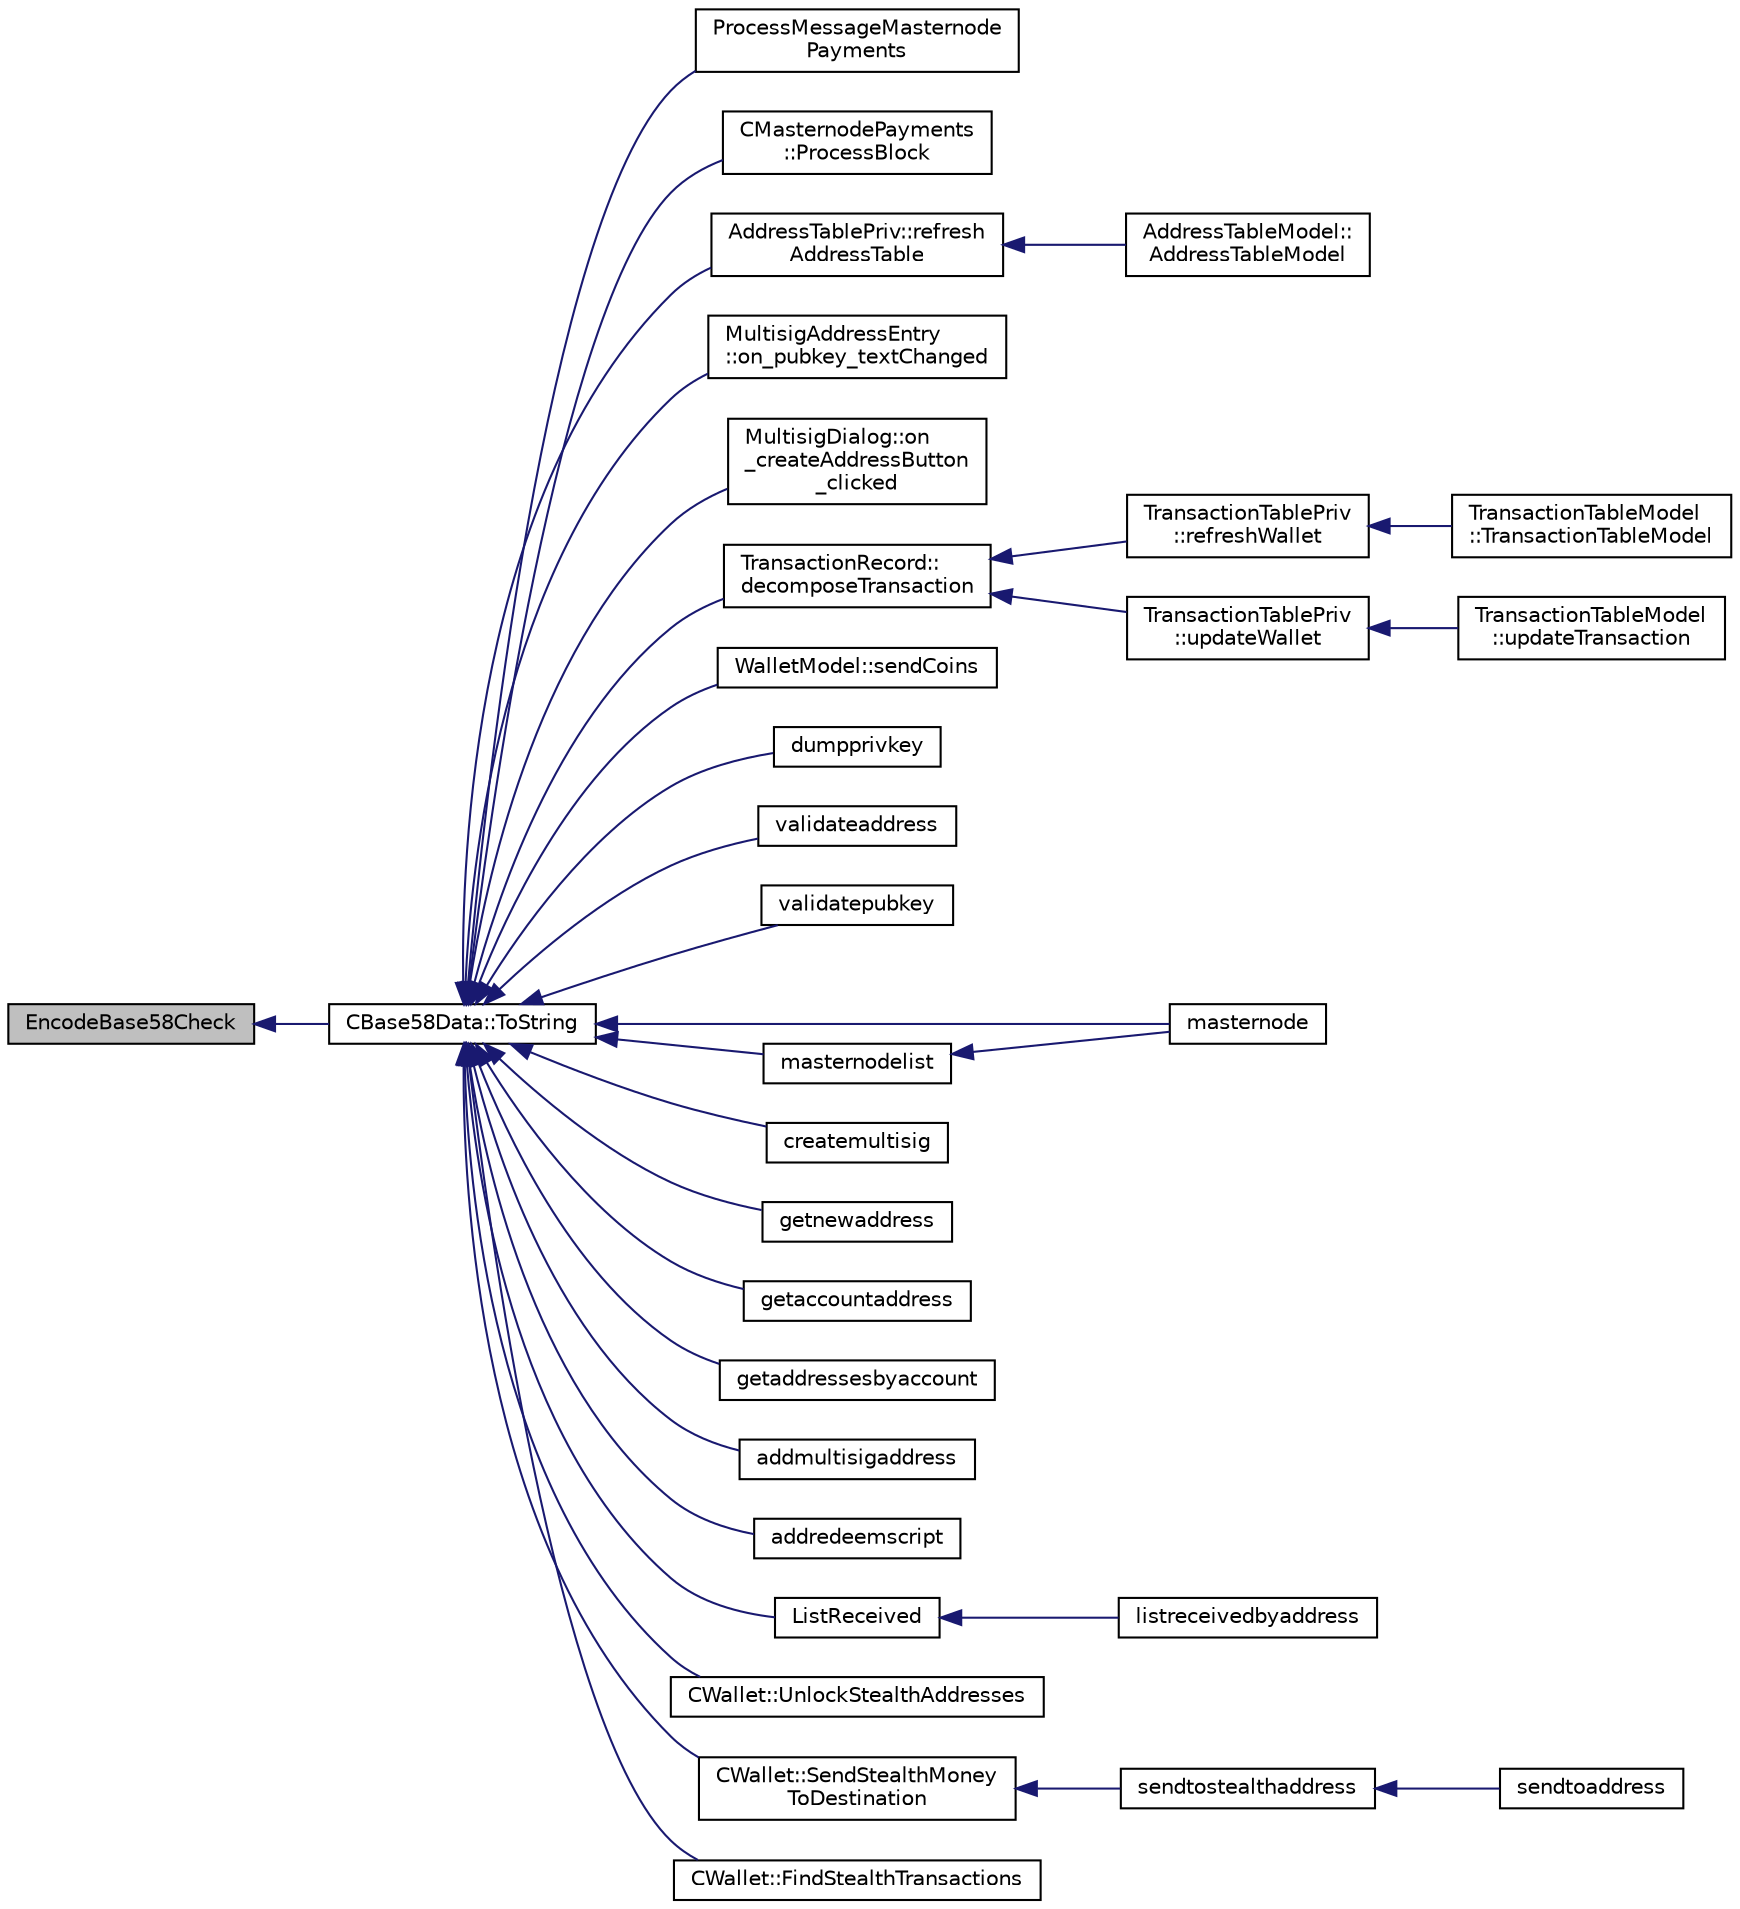 digraph "EncodeBase58Check"
{
  edge [fontname="Helvetica",fontsize="10",labelfontname="Helvetica",labelfontsize="10"];
  node [fontname="Helvetica",fontsize="10",shape=record];
  rankdir="LR";
  Node216 [label="EncodeBase58Check",height=0.2,width=0.4,color="black", fillcolor="grey75", style="filled", fontcolor="black"];
  Node216 -> Node217 [dir="back",color="midnightblue",fontsize="10",style="solid",fontname="Helvetica"];
  Node217 [label="CBase58Data::ToString",height=0.2,width=0.4,color="black", fillcolor="white", style="filled",URL="$d2/d08/class_c_base58_data.html#a7dc91af403ca02694b3247b15604e220"];
  Node217 -> Node218 [dir="back",color="midnightblue",fontsize="10",style="solid",fontname="Helvetica"];
  Node218 [label="ProcessMessageMasternode\lPayments",height=0.2,width=0.4,color="black", fillcolor="white", style="filled",URL="$dc/d20/masternode-payments_8h.html#a8c28fb440d8031543d1de309e34c40f2"];
  Node217 -> Node219 [dir="back",color="midnightblue",fontsize="10",style="solid",fontname="Helvetica"];
  Node219 [label="CMasternodePayments\l::ProcessBlock",height=0.2,width=0.4,color="black", fillcolor="white", style="filled",URL="$dc/d9a/class_c_masternode_payments.html#aa23dfbc148f10f601e9771bfcffea441"];
  Node217 -> Node220 [dir="back",color="midnightblue",fontsize="10",style="solid",fontname="Helvetica"];
  Node220 [label="AddressTablePriv::refresh\lAddressTable",height=0.2,width=0.4,color="black", fillcolor="white", style="filled",URL="$de/dba/class_address_table_priv.html#af093c98444e8f734e08cfc2ce5b9b116"];
  Node220 -> Node221 [dir="back",color="midnightblue",fontsize="10",style="solid",fontname="Helvetica"];
  Node221 [label="AddressTableModel::\lAddressTableModel",height=0.2,width=0.4,color="black", fillcolor="white", style="filled",URL="$d9/ded/class_address_table_model.html#a273787011f7e387cc68b8282539fb9ef"];
  Node217 -> Node222 [dir="back",color="midnightblue",fontsize="10",style="solid",fontname="Helvetica"];
  Node222 [label="MultisigAddressEntry\l::on_pubkey_textChanged",height=0.2,width=0.4,color="black", fillcolor="white", style="filled",URL="$da/d39/class_multisig_address_entry.html#addaaabad7c692f4be0255d3969ccb6c0"];
  Node217 -> Node223 [dir="back",color="midnightblue",fontsize="10",style="solid",fontname="Helvetica"];
  Node223 [label="MultisigDialog::on\l_createAddressButton\l_clicked",height=0.2,width=0.4,color="black", fillcolor="white", style="filled",URL="$d4/df4/class_multisig_dialog.html#a99a1605980d9bf0a4c2426ead61aa15a"];
  Node217 -> Node224 [dir="back",color="midnightblue",fontsize="10",style="solid",fontname="Helvetica"];
  Node224 [label="TransactionRecord::\ldecomposeTransaction",height=0.2,width=0.4,color="black", fillcolor="white", style="filled",URL="$d1/da7/class_transaction_record.html#a9f5db4465fa5fdcc3f9af525096bcdb9"];
  Node224 -> Node225 [dir="back",color="midnightblue",fontsize="10",style="solid",fontname="Helvetica"];
  Node225 [label="TransactionTablePriv\l::refreshWallet",height=0.2,width=0.4,color="black", fillcolor="white", style="filled",URL="$d2/ddb/class_transaction_table_priv.html#a1f81da5d7cfb2aac03a5e18e6bc91792"];
  Node225 -> Node226 [dir="back",color="midnightblue",fontsize="10",style="solid",fontname="Helvetica"];
  Node226 [label="TransactionTableModel\l::TransactionTableModel",height=0.2,width=0.4,color="black", fillcolor="white", style="filled",URL="$d7/dfe/class_transaction_table_model.html#a6c10b7cab9804eee6df9e049a978dc62"];
  Node224 -> Node227 [dir="back",color="midnightblue",fontsize="10",style="solid",fontname="Helvetica"];
  Node227 [label="TransactionTablePriv\l::updateWallet",height=0.2,width=0.4,color="black", fillcolor="white", style="filled",URL="$d2/ddb/class_transaction_table_priv.html#a5a8454ce91251c4d9eb927bf2850745c"];
  Node227 -> Node228 [dir="back",color="midnightblue",fontsize="10",style="solid",fontname="Helvetica"];
  Node228 [label="TransactionTableModel\l::updateTransaction",height=0.2,width=0.4,color="black", fillcolor="white", style="filled",URL="$d7/dfe/class_transaction_table_model.html#a8de43b3c7ba0612304906eb5a2f51a06"];
  Node217 -> Node229 [dir="back",color="midnightblue",fontsize="10",style="solid",fontname="Helvetica"];
  Node229 [label="WalletModel::sendCoins",height=0.2,width=0.4,color="black", fillcolor="white", style="filled",URL="$d4/d27/class_wallet_model.html#a053fb3ff2b8b0347f83e6bb591126746"];
  Node217 -> Node230 [dir="back",color="midnightblue",fontsize="10",style="solid",fontname="Helvetica"];
  Node230 [label="dumpprivkey",height=0.2,width=0.4,color="black", fillcolor="white", style="filled",URL="$dc/dbf/rpcdump_8cpp.html#a4010fb238298e15c540d3e5ecd60f858"];
  Node217 -> Node231 [dir="back",color="midnightblue",fontsize="10",style="solid",fontname="Helvetica"];
  Node231 [label="validateaddress",height=0.2,width=0.4,color="black", fillcolor="white", style="filled",URL="$db/d48/rpcmisc_8cpp.html#aea4124dcc1390de557db6128da0697f4"];
  Node217 -> Node232 [dir="back",color="midnightblue",fontsize="10",style="solid",fontname="Helvetica"];
  Node232 [label="validatepubkey",height=0.2,width=0.4,color="black", fillcolor="white", style="filled",URL="$db/d48/rpcmisc_8cpp.html#a32620752527477f4bac811a7db5ab35b"];
  Node217 -> Node233 [dir="back",color="midnightblue",fontsize="10",style="solid",fontname="Helvetica"];
  Node233 [label="masternode",height=0.2,width=0.4,color="black", fillcolor="white", style="filled",URL="$d5/d6b/rpcstashedsend_8cpp.html#a30609e443aeb47c29ed0878d16b1b5e1"];
  Node217 -> Node234 [dir="back",color="midnightblue",fontsize="10",style="solid",fontname="Helvetica"];
  Node234 [label="masternodelist",height=0.2,width=0.4,color="black", fillcolor="white", style="filled",URL="$d5/d6b/rpcstashedsend_8cpp.html#a3a7ed7e37f21eb2912afc6e776f7236c"];
  Node234 -> Node233 [dir="back",color="midnightblue",fontsize="10",style="solid",fontname="Helvetica"];
  Node217 -> Node235 [dir="back",color="midnightblue",fontsize="10",style="solid",fontname="Helvetica"];
  Node235 [label="createmultisig",height=0.2,width=0.4,color="black", fillcolor="white", style="filled",URL="$df/d1d/rpcwallet_8cpp.html#a10f145bcadd06025abb3b065e2fa7a84"];
  Node217 -> Node236 [dir="back",color="midnightblue",fontsize="10",style="solid",fontname="Helvetica"];
  Node236 [label="getnewaddress",height=0.2,width=0.4,color="black", fillcolor="white", style="filled",URL="$df/d1d/rpcwallet_8cpp.html#aead824d845d670fbd8f187ebd4f9a535"];
  Node217 -> Node237 [dir="back",color="midnightblue",fontsize="10",style="solid",fontname="Helvetica"];
  Node237 [label="getaccountaddress",height=0.2,width=0.4,color="black", fillcolor="white", style="filled",URL="$df/d1d/rpcwallet_8cpp.html#a92145bcb3cfb45eb47dca18f1c94c434"];
  Node217 -> Node238 [dir="back",color="midnightblue",fontsize="10",style="solid",fontname="Helvetica"];
  Node238 [label="getaddressesbyaccount",height=0.2,width=0.4,color="black", fillcolor="white", style="filled",URL="$df/d1d/rpcwallet_8cpp.html#af7f6462458033e5fcd024bc4fecf2da8"];
  Node217 -> Node239 [dir="back",color="midnightblue",fontsize="10",style="solid",fontname="Helvetica"];
  Node239 [label="addmultisigaddress",height=0.2,width=0.4,color="black", fillcolor="white", style="filled",URL="$df/d1d/rpcwallet_8cpp.html#a01e8a83cbd4209f10c71719383d7ca2d"];
  Node217 -> Node240 [dir="back",color="midnightblue",fontsize="10",style="solid",fontname="Helvetica"];
  Node240 [label="addredeemscript",height=0.2,width=0.4,color="black", fillcolor="white", style="filled",URL="$df/d1d/rpcwallet_8cpp.html#a6bdf3775b3749a2b216576b62af4f801"];
  Node217 -> Node241 [dir="back",color="midnightblue",fontsize="10",style="solid",fontname="Helvetica"];
  Node241 [label="ListReceived",height=0.2,width=0.4,color="black", fillcolor="white", style="filled",URL="$df/d1d/rpcwallet_8cpp.html#a0cc958f67a8d6d0002cb4fee19eddb5c"];
  Node241 -> Node242 [dir="back",color="midnightblue",fontsize="10",style="solid",fontname="Helvetica"];
  Node242 [label="listreceivedbyaddress",height=0.2,width=0.4,color="black", fillcolor="white", style="filled",URL="$df/d1d/rpcwallet_8cpp.html#a34b36ceb4a7e36e0dab24cf675c49da5"];
  Node217 -> Node243 [dir="back",color="midnightblue",fontsize="10",style="solid",fontname="Helvetica"];
  Node243 [label="CWallet::UnlockStealthAddresses",height=0.2,width=0.4,color="black", fillcolor="white", style="filled",URL="$d2/de5/class_c_wallet.html#ac45af0632ea59c56295d3158b7387f33"];
  Node217 -> Node244 [dir="back",color="midnightblue",fontsize="10",style="solid",fontname="Helvetica"];
  Node244 [label="CWallet::SendStealthMoney\lToDestination",height=0.2,width=0.4,color="black", fillcolor="white", style="filled",URL="$d2/de5/class_c_wallet.html#afce932bf3aa678046ab75eccff004858"];
  Node244 -> Node245 [dir="back",color="midnightblue",fontsize="10",style="solid",fontname="Helvetica"];
  Node245 [label="sendtostealthaddress",height=0.2,width=0.4,color="black", fillcolor="white", style="filled",URL="$df/d1d/rpcwallet_8cpp.html#ad901105908c7eea072067a49643a906e"];
  Node245 -> Node246 [dir="back",color="midnightblue",fontsize="10",style="solid",fontname="Helvetica"];
  Node246 [label="sendtoaddress",height=0.2,width=0.4,color="black", fillcolor="white", style="filled",URL="$df/d1d/rpcwallet_8cpp.html#a134064858f9cfa4775a6ae34cac2b133"];
  Node217 -> Node247 [dir="back",color="midnightblue",fontsize="10",style="solid",fontname="Helvetica"];
  Node247 [label="CWallet::FindStealthTransactions",height=0.2,width=0.4,color="black", fillcolor="white", style="filled",URL="$d2/de5/class_c_wallet.html#a5d0e2025dc7a87a0406be272b80509ee"];
}
